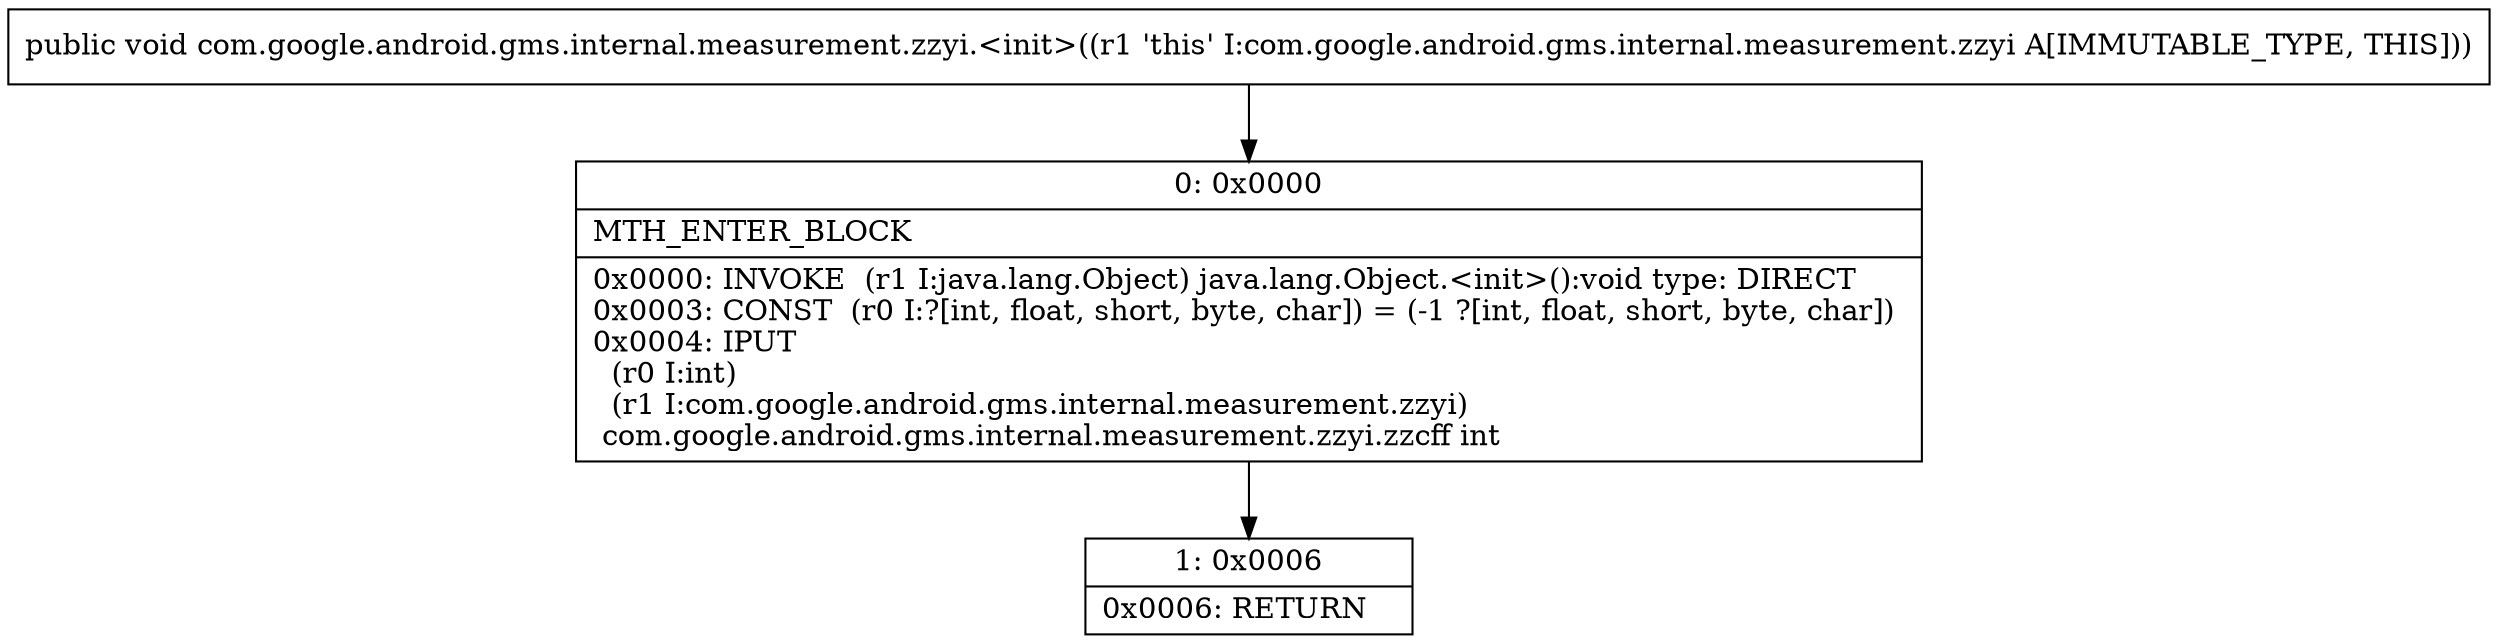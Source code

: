 digraph "CFG forcom.google.android.gms.internal.measurement.zzyi.\<init\>()V" {
Node_0 [shape=record,label="{0\:\ 0x0000|MTH_ENTER_BLOCK\l|0x0000: INVOKE  (r1 I:java.lang.Object) java.lang.Object.\<init\>():void type: DIRECT \l0x0003: CONST  (r0 I:?[int, float, short, byte, char]) = (\-1 ?[int, float, short, byte, char]) \l0x0004: IPUT  \l  (r0 I:int)\l  (r1 I:com.google.android.gms.internal.measurement.zzyi)\l com.google.android.gms.internal.measurement.zzyi.zzcff int \l}"];
Node_1 [shape=record,label="{1\:\ 0x0006|0x0006: RETURN   \l}"];
MethodNode[shape=record,label="{public void com.google.android.gms.internal.measurement.zzyi.\<init\>((r1 'this' I:com.google.android.gms.internal.measurement.zzyi A[IMMUTABLE_TYPE, THIS])) }"];
MethodNode -> Node_0;
Node_0 -> Node_1;
}

